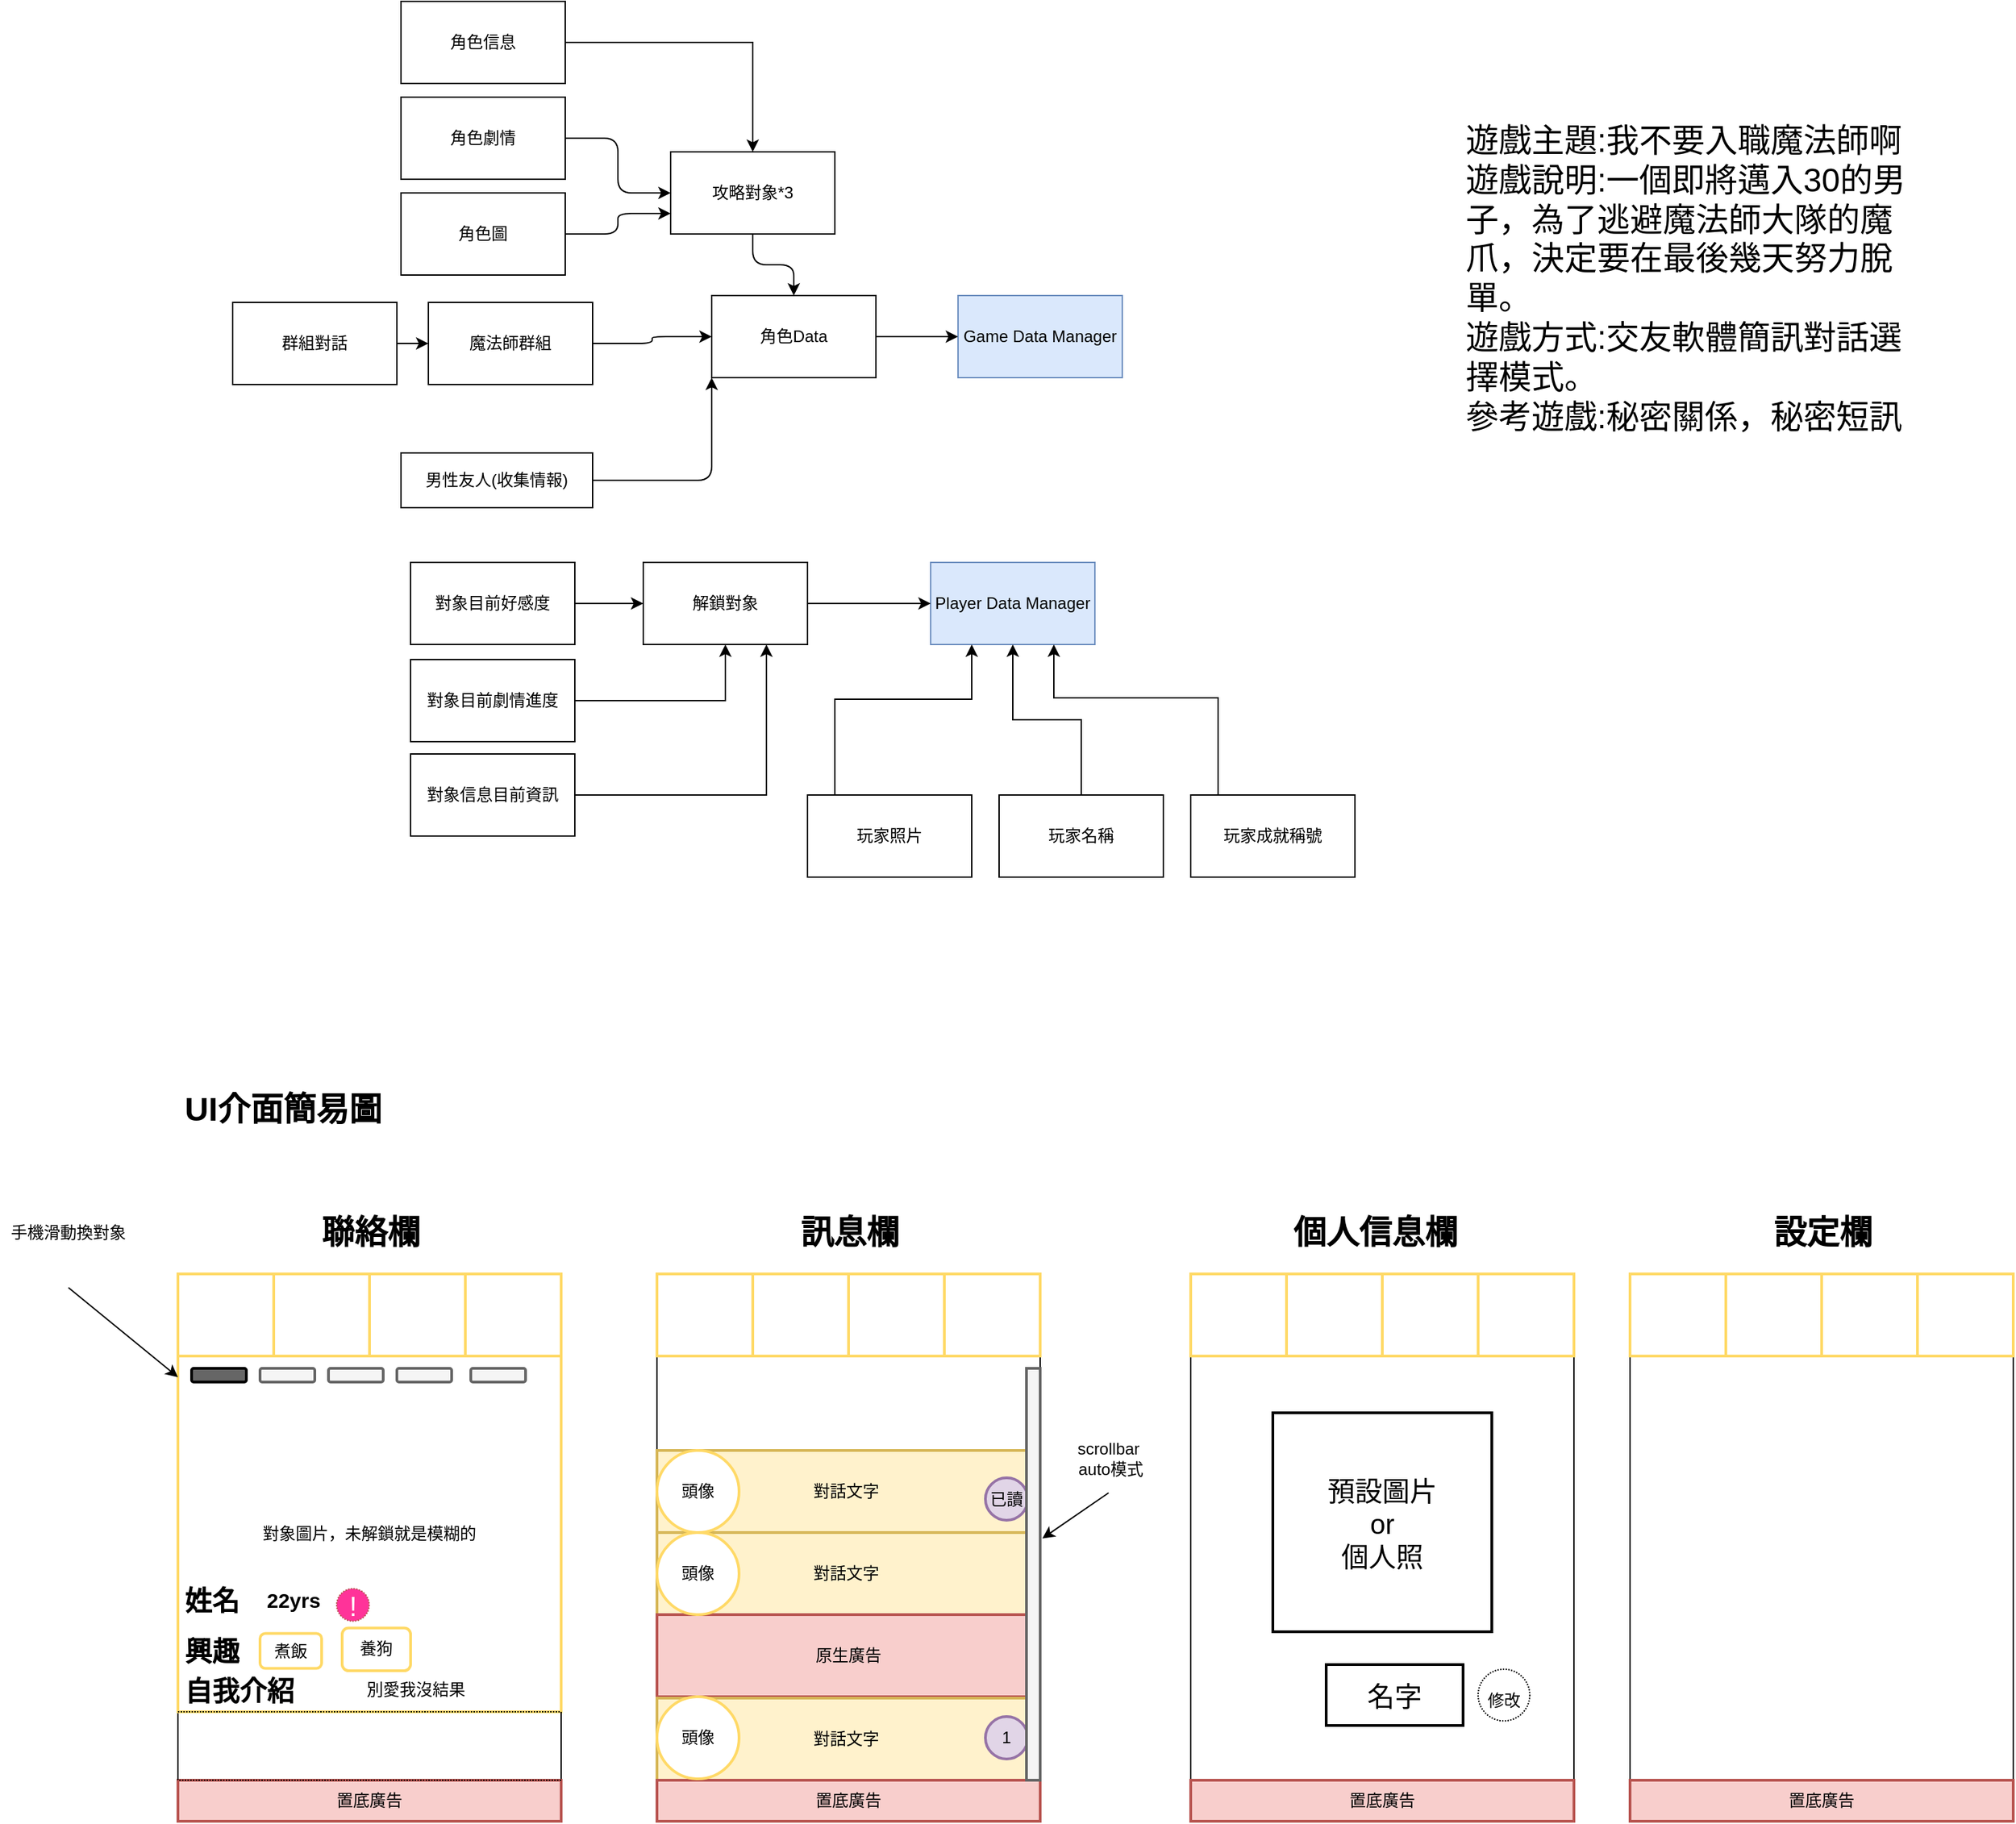 <mxfile version="13.7.7" type="github">
  <diagram id="C5RBs43oDa-KdzZeNtuy" name="Page-1">
    <mxGraphModel dx="1038" dy="1749" grid="1" gridSize="10" guides="1" tooltips="1" connect="1" arrows="1" fold="1" page="1" pageScale="1" pageWidth="827" pageHeight="1169" math="0" shadow="0">
      <root>
        <mxCell id="WIyWlLk6GJQsqaUBKTNV-0" />
        <mxCell id="WIyWlLk6GJQsqaUBKTNV-1" parent="WIyWlLk6GJQsqaUBKTNV-0" />
        <mxCell id="o_hP6OhIO7ro0egOGFB4-0" value="Game Data Manager" style="rounded=0;whiteSpace=wrap;html=1;fillColor=#dae8fc;strokeColor=#6c8ebf;" parent="WIyWlLk6GJQsqaUBKTNV-1" vertex="1">
          <mxGeometry x="750" y="205" width="120" height="60" as="geometry" />
        </mxCell>
        <mxCell id="o_hP6OhIO7ro0egOGFB4-37" style="edgeStyle=orthogonalEdgeStyle;curved=0;rounded=1;sketch=0;orthogonalLoop=1;jettySize=auto;html=1;entryX=0;entryY=1;entryDx=0;entryDy=0;" parent="WIyWlLk6GJQsqaUBKTNV-1" source="o_hP6OhIO7ro0egOGFB4-10" target="o_hP6OhIO7ro0egOGFB4-24" edge="1">
          <mxGeometry relative="1" as="geometry" />
        </mxCell>
        <mxCell id="o_hP6OhIO7ro0egOGFB4-10" value="男性友人(收集情報)" style="rounded=0;whiteSpace=wrap;html=1;" parent="WIyWlLk6GJQsqaUBKTNV-1" vertex="1">
          <mxGeometry x="343" y="320" width="140" height="40" as="geometry" />
        </mxCell>
        <mxCell id="o_hP6OhIO7ro0egOGFB4-13" value="Player Data Manager" style="rounded=0;whiteSpace=wrap;html=1;fillColor=#dae8fc;strokeColor=#6c8ebf;" parent="WIyWlLk6GJQsqaUBKTNV-1" vertex="1">
          <mxGeometry x="730" y="400" width="120" height="60" as="geometry" />
        </mxCell>
        <mxCell id="o_hP6OhIO7ro0egOGFB4-39" style="edgeStyle=orthogonalEdgeStyle;curved=0;rounded=1;sketch=0;orthogonalLoop=1;jettySize=auto;html=1;entryX=0;entryY=0.5;entryDx=0;entryDy=0;" parent="WIyWlLk6GJQsqaUBKTNV-1" source="o_hP6OhIO7ro0egOGFB4-24" target="o_hP6OhIO7ro0egOGFB4-0" edge="1">
          <mxGeometry relative="1" as="geometry" />
        </mxCell>
        <mxCell id="o_hP6OhIO7ro0egOGFB4-24" value="角色Data" style="rounded=0;whiteSpace=wrap;html=1;sketch=0;" parent="WIyWlLk6GJQsqaUBKTNV-1" vertex="1">
          <mxGeometry x="570" y="205" width="120" height="60" as="geometry" />
        </mxCell>
        <mxCell id="o_hP6OhIO7ro0egOGFB4-69" value="&lt;font style=&quot;font-size: 24px&quot;&gt;遊戲主題:我不要入職魔法師啊&lt;br&gt;遊戲說明:一個即將邁入30的男子，為了逃避魔法師大隊的魔爪，決定要在最後幾天努力脫單。&lt;br&gt;遊戲方式:交友軟體簡訊對話選擇模式。&lt;br&gt;參考遊戲:秘密關係，秘密短訊&lt;br&gt;&lt;/font&gt;" style="text;html=1;strokeColor=none;fillColor=none;align=left;verticalAlign=top;whiteSpace=wrap;rounded=0;sketch=0;" parent="WIyWlLk6GJQsqaUBKTNV-1" vertex="1">
          <mxGeometry x="1119" y="71" width="330" height="380" as="geometry" />
        </mxCell>
        <mxCell id="o_hP6OhIO7ro0egOGFB4-81" style="edgeStyle=orthogonalEdgeStyle;curved=0;rounded=1;sketch=0;orthogonalLoop=1;jettySize=auto;html=1;entryX=0;entryY=0.5;entryDx=0;entryDy=0;" parent="WIyWlLk6GJQsqaUBKTNV-1" source="o_hP6OhIO7ro0egOGFB4-71" target="o_hP6OhIO7ro0egOGFB4-79" edge="1">
          <mxGeometry relative="1" as="geometry" />
        </mxCell>
        <mxCell id="o_hP6OhIO7ro0egOGFB4-71" value="角色劇情" style="rounded=0;whiteSpace=wrap;html=1;sketch=0;align=center;" parent="WIyWlLk6GJQsqaUBKTNV-1" vertex="1">
          <mxGeometry x="343" y="60" width="120" height="60" as="geometry" />
        </mxCell>
        <mxCell id="o_hP6OhIO7ro0egOGFB4-74" value="" style="edgeStyle=orthogonalEdgeStyle;curved=0;rounded=1;sketch=0;orthogonalLoop=1;jettySize=auto;html=1;" parent="WIyWlLk6GJQsqaUBKTNV-1" source="o_hP6OhIO7ro0egOGFB4-73" target="o_hP6OhIO7ro0egOGFB4-13" edge="1">
          <mxGeometry relative="1" as="geometry" />
        </mxCell>
        <mxCell id="o_hP6OhIO7ro0egOGFB4-73" value="解鎖對象" style="rounded=0;whiteSpace=wrap;html=1;sketch=0;align=center;" parent="WIyWlLk6GJQsqaUBKTNV-1" vertex="1">
          <mxGeometry x="520" y="400" width="120" height="60" as="geometry" />
        </mxCell>
        <mxCell id="o_hP6OhIO7ro0egOGFB4-82" style="edgeStyle=orthogonalEdgeStyle;curved=0;rounded=1;sketch=0;orthogonalLoop=1;jettySize=auto;html=1;entryX=0;entryY=0.75;entryDx=0;entryDy=0;" parent="WIyWlLk6GJQsqaUBKTNV-1" source="o_hP6OhIO7ro0egOGFB4-77" target="o_hP6OhIO7ro0egOGFB4-79" edge="1">
          <mxGeometry relative="1" as="geometry" />
        </mxCell>
        <mxCell id="o_hP6OhIO7ro0egOGFB4-77" value="角色圖" style="rounded=0;whiteSpace=wrap;html=1;sketch=0;align=center;" parent="WIyWlLk6GJQsqaUBKTNV-1" vertex="1">
          <mxGeometry x="343" y="130" width="120" height="60" as="geometry" />
        </mxCell>
        <mxCell id="o_hP6OhIO7ro0egOGFB4-83" style="edgeStyle=orthogonalEdgeStyle;curved=0;rounded=1;sketch=0;orthogonalLoop=1;jettySize=auto;html=1;" parent="WIyWlLk6GJQsqaUBKTNV-1" source="o_hP6OhIO7ro0egOGFB4-79" target="o_hP6OhIO7ro0egOGFB4-24" edge="1">
          <mxGeometry relative="1" as="geometry" />
        </mxCell>
        <mxCell id="o_hP6OhIO7ro0egOGFB4-79" value="攻略對象*3" style="rounded=0;whiteSpace=wrap;html=1;sketch=0;align=center;" parent="WIyWlLk6GJQsqaUBKTNV-1" vertex="1">
          <mxGeometry x="540" y="100" width="120" height="60" as="geometry" />
        </mxCell>
        <mxCell id="o_hP6OhIO7ro0egOGFB4-86" value="" style="edgeStyle=orthogonalEdgeStyle;curved=0;rounded=1;sketch=0;orthogonalLoop=1;jettySize=auto;html=1;" parent="WIyWlLk6GJQsqaUBKTNV-1" source="o_hP6OhIO7ro0egOGFB4-84" target="o_hP6OhIO7ro0egOGFB4-85" edge="1">
          <mxGeometry relative="1" as="geometry" />
        </mxCell>
        <mxCell id="o_hP6OhIO7ro0egOGFB4-84" value="群組對話" style="rounded=0;whiteSpace=wrap;html=1;sketch=0;align=center;" parent="WIyWlLk6GJQsqaUBKTNV-1" vertex="1">
          <mxGeometry x="220" y="210" width="120" height="60" as="geometry" />
        </mxCell>
        <mxCell id="o_hP6OhIO7ro0egOGFB4-87" style="edgeStyle=orthogonalEdgeStyle;curved=0;rounded=1;sketch=0;orthogonalLoop=1;jettySize=auto;html=1;" parent="WIyWlLk6GJQsqaUBKTNV-1" source="o_hP6OhIO7ro0egOGFB4-85" target="o_hP6OhIO7ro0egOGFB4-24" edge="1">
          <mxGeometry relative="1" as="geometry" />
        </mxCell>
        <mxCell id="o_hP6OhIO7ro0egOGFB4-85" value="魔法師群組" style="rounded=0;whiteSpace=wrap;html=1;sketch=0;align=center;" parent="WIyWlLk6GJQsqaUBKTNV-1" vertex="1">
          <mxGeometry x="363" y="210" width="120" height="60" as="geometry" />
        </mxCell>
        <mxCell id="mySx-vdoxIDwQuJCz_Mn-2" value="" style="edgeStyle=orthogonalEdgeStyle;rounded=0;orthogonalLoop=1;jettySize=auto;html=1;" edge="1" parent="WIyWlLk6GJQsqaUBKTNV-1" source="mySx-vdoxIDwQuJCz_Mn-1" target="o_hP6OhIO7ro0egOGFB4-73">
          <mxGeometry relative="1" as="geometry" />
        </mxCell>
        <mxCell id="mySx-vdoxIDwQuJCz_Mn-1" value="對象目前好感度" style="rounded=0;whiteSpace=wrap;html=1;" vertex="1" parent="WIyWlLk6GJQsqaUBKTNV-1">
          <mxGeometry x="350" y="400" width="120" height="60" as="geometry" />
        </mxCell>
        <mxCell id="mySx-vdoxIDwQuJCz_Mn-5" style="edgeStyle=orthogonalEdgeStyle;rounded=0;orthogonalLoop=1;jettySize=auto;html=1;" edge="1" parent="WIyWlLk6GJQsqaUBKTNV-1" source="mySx-vdoxIDwQuJCz_Mn-3" target="o_hP6OhIO7ro0egOGFB4-73">
          <mxGeometry relative="1" as="geometry" />
        </mxCell>
        <mxCell id="mySx-vdoxIDwQuJCz_Mn-3" value="對象目前劇情進度" style="rounded=0;whiteSpace=wrap;html=1;" vertex="1" parent="WIyWlLk6GJQsqaUBKTNV-1">
          <mxGeometry x="350" y="471" width="120" height="60" as="geometry" />
        </mxCell>
        <mxCell id="mySx-vdoxIDwQuJCz_Mn-8" value="" style="edgeStyle=orthogonalEdgeStyle;rounded=0;orthogonalLoop=1;jettySize=auto;html=1;" edge="1" parent="WIyWlLk6GJQsqaUBKTNV-1" source="mySx-vdoxIDwQuJCz_Mn-7" target="o_hP6OhIO7ro0egOGFB4-13">
          <mxGeometry relative="1" as="geometry" />
        </mxCell>
        <mxCell id="mySx-vdoxIDwQuJCz_Mn-7" value="玩家名稱" style="rounded=0;whiteSpace=wrap;html=1;" vertex="1" parent="WIyWlLk6GJQsqaUBKTNV-1">
          <mxGeometry x="780" y="570" width="120" height="60" as="geometry" />
        </mxCell>
        <mxCell id="mySx-vdoxIDwQuJCz_Mn-10" style="edgeStyle=orthogonalEdgeStyle;rounded=0;orthogonalLoop=1;jettySize=auto;html=1;entryX=0.25;entryY=1;entryDx=0;entryDy=0;" edge="1" parent="WIyWlLk6GJQsqaUBKTNV-1" source="mySx-vdoxIDwQuJCz_Mn-9" target="o_hP6OhIO7ro0egOGFB4-13">
          <mxGeometry relative="1" as="geometry">
            <Array as="points">
              <mxPoint x="660" y="500" />
              <mxPoint x="760" y="500" />
            </Array>
          </mxGeometry>
        </mxCell>
        <mxCell id="mySx-vdoxIDwQuJCz_Mn-9" value="玩家照片" style="rounded=0;whiteSpace=wrap;html=1;" vertex="1" parent="WIyWlLk6GJQsqaUBKTNV-1">
          <mxGeometry x="640" y="570" width="120" height="60" as="geometry" />
        </mxCell>
        <mxCell id="mySx-vdoxIDwQuJCz_Mn-12" style="edgeStyle=orthogonalEdgeStyle;rounded=0;orthogonalLoop=1;jettySize=auto;html=1;entryX=0.75;entryY=1;entryDx=0;entryDy=0;" edge="1" parent="WIyWlLk6GJQsqaUBKTNV-1" source="mySx-vdoxIDwQuJCz_Mn-11" target="o_hP6OhIO7ro0egOGFB4-13">
          <mxGeometry relative="1" as="geometry">
            <Array as="points">
              <mxPoint x="940" y="499" />
              <mxPoint x="820" y="499" />
            </Array>
          </mxGeometry>
        </mxCell>
        <mxCell id="mySx-vdoxIDwQuJCz_Mn-11" value="玩家成就稱號" style="rounded=0;whiteSpace=wrap;html=1;" vertex="1" parent="WIyWlLk6GJQsqaUBKTNV-1">
          <mxGeometry x="920" y="570" width="120" height="60" as="geometry" />
        </mxCell>
        <mxCell id="mySx-vdoxIDwQuJCz_Mn-15" style="edgeStyle=orthogonalEdgeStyle;rounded=0;orthogonalLoop=1;jettySize=auto;html=1;entryX=0.75;entryY=1;entryDx=0;entryDy=0;" edge="1" parent="WIyWlLk6GJQsqaUBKTNV-1" source="mySx-vdoxIDwQuJCz_Mn-14" target="o_hP6OhIO7ro0egOGFB4-73">
          <mxGeometry relative="1" as="geometry" />
        </mxCell>
        <mxCell id="mySx-vdoxIDwQuJCz_Mn-14" value="對象信息目前資訊" style="rounded=0;whiteSpace=wrap;html=1;" vertex="1" parent="WIyWlLk6GJQsqaUBKTNV-1">
          <mxGeometry x="350" y="540" width="120" height="60" as="geometry" />
        </mxCell>
        <mxCell id="mySx-vdoxIDwQuJCz_Mn-17" style="edgeStyle=orthogonalEdgeStyle;rounded=0;orthogonalLoop=1;jettySize=auto;html=1;exitX=1;exitY=0.5;exitDx=0;exitDy=0;entryX=0.5;entryY=0;entryDx=0;entryDy=0;" edge="1" parent="WIyWlLk6GJQsqaUBKTNV-1" source="mySx-vdoxIDwQuJCz_Mn-16" target="o_hP6OhIO7ro0egOGFB4-79">
          <mxGeometry relative="1" as="geometry" />
        </mxCell>
        <mxCell id="mySx-vdoxIDwQuJCz_Mn-16" value="角色信息" style="rounded=0;whiteSpace=wrap;html=1;" vertex="1" parent="WIyWlLk6GJQsqaUBKTNV-1">
          <mxGeometry x="343" y="-10" width="120" height="60" as="geometry" />
        </mxCell>
        <mxCell id="mySx-vdoxIDwQuJCz_Mn-19" value="" style="rounded=0;whiteSpace=wrap;html=1;" vertex="1" parent="WIyWlLk6GJQsqaUBKTNV-1">
          <mxGeometry x="180" y="920" width="280" height="400" as="geometry" />
        </mxCell>
        <mxCell id="mySx-vdoxIDwQuJCz_Mn-20" value="&lt;h1&gt;UI介面簡易圖&lt;/h1&gt;" style="text;html=1;strokeColor=none;fillColor=none;spacing=5;spacingTop=-20;whiteSpace=wrap;overflow=hidden;rounded=0;" vertex="1" parent="WIyWlLk6GJQsqaUBKTNV-1">
          <mxGeometry x="180" y="780" width="190" height="120" as="geometry" />
        </mxCell>
        <mxCell id="mySx-vdoxIDwQuJCz_Mn-21" value="&lt;h1&gt;聯絡欄&lt;/h1&gt;" style="text;html=1;strokeColor=none;fillColor=none;spacing=5;spacingTop=-20;whiteSpace=wrap;overflow=hidden;rounded=0;" vertex="1" parent="WIyWlLk6GJQsqaUBKTNV-1">
          <mxGeometry x="280" y="870" width="80" height="40" as="geometry" />
        </mxCell>
        <mxCell id="mySx-vdoxIDwQuJCz_Mn-22" value="&lt;h1&gt;訊息欄&lt;/h1&gt;" style="text;html=1;strokeColor=none;fillColor=none;spacing=5;spacingTop=-20;whiteSpace=wrap;overflow=hidden;rounded=0;" vertex="1" parent="WIyWlLk6GJQsqaUBKTNV-1">
          <mxGeometry x="630" y="870" width="80" height="40" as="geometry" />
        </mxCell>
        <mxCell id="mySx-vdoxIDwQuJCz_Mn-23" value="" style="rounded=0;whiteSpace=wrap;html=1;" vertex="1" parent="WIyWlLk6GJQsqaUBKTNV-1">
          <mxGeometry x="530" y="920" width="280" height="400" as="geometry" />
        </mxCell>
        <mxCell id="mySx-vdoxIDwQuJCz_Mn-26" value="&lt;span&gt;對話文字&amp;nbsp;&lt;/span&gt;" style="rounded=0;whiteSpace=wrap;html=1;fillColor=#fff2cc;strokeColor=#d6b656;strokeWidth=2;" vertex="1" parent="WIyWlLk6GJQsqaUBKTNV-1">
          <mxGeometry x="530" y="1049" width="280" height="60" as="geometry" />
        </mxCell>
        <mxCell id="mySx-vdoxIDwQuJCz_Mn-27" value="對話文字&amp;nbsp;" style="rounded=0;whiteSpace=wrap;html=1;fillColor=#fff2cc;strokeColor=#d6b656;strokeWidth=2;" vertex="1" parent="WIyWlLk6GJQsqaUBKTNV-1">
          <mxGeometry x="530" y="1109" width="280" height="60" as="geometry" />
        </mxCell>
        <mxCell id="mySx-vdoxIDwQuJCz_Mn-28" value="原生廣告" style="rounded=0;whiteSpace=wrap;html=1;fillColor=#f8cecc;strokeColor=#b85450;strokeWidth=2;" vertex="1" parent="WIyWlLk6GJQsqaUBKTNV-1">
          <mxGeometry x="530" y="1169" width="280" height="60" as="geometry" />
        </mxCell>
        <mxCell id="mySx-vdoxIDwQuJCz_Mn-29" value="&lt;span&gt;對話文字&amp;nbsp;&lt;/span&gt;" style="rounded=0;whiteSpace=wrap;html=1;fillColor=#fff2cc;strokeColor=#d6b656;strokeWidth=2;" vertex="1" parent="WIyWlLk6GJQsqaUBKTNV-1">
          <mxGeometry x="530" y="1230" width="280" height="60" as="geometry" />
        </mxCell>
        <mxCell id="mySx-vdoxIDwQuJCz_Mn-30" value="置底廣告" style="rounded=0;whiteSpace=wrap;html=1;strokeColor=#b85450;strokeWidth=2;fillColor=#f8cecc;" vertex="1" parent="WIyWlLk6GJQsqaUBKTNV-1">
          <mxGeometry x="530" y="1290" width="280" height="30" as="geometry" />
        </mxCell>
        <mxCell id="mySx-vdoxIDwQuJCz_Mn-31" value="置底廣告" style="rounded=0;whiteSpace=wrap;html=1;strokeColor=#b85450;strokeWidth=2;fillColor=#f8cecc;" vertex="1" parent="WIyWlLk6GJQsqaUBKTNV-1">
          <mxGeometry x="180" y="1290" width="280" height="30" as="geometry" />
        </mxCell>
        <mxCell id="mySx-vdoxIDwQuJCz_Mn-33" value="頭像" style="ellipse;whiteSpace=wrap;html=1;aspect=fixed;strokeColor=#FFD966;strokeWidth=2;" vertex="1" parent="WIyWlLk6GJQsqaUBKTNV-1">
          <mxGeometry x="530" y="1049" width="60" height="60" as="geometry" />
        </mxCell>
        <mxCell id="mySx-vdoxIDwQuJCz_Mn-34" value="頭像" style="ellipse;whiteSpace=wrap;html=1;aspect=fixed;strokeColor=#FFD966;strokeWidth=2;" vertex="1" parent="WIyWlLk6GJQsqaUBKTNV-1">
          <mxGeometry x="530" y="1109" width="60" height="60" as="geometry" />
        </mxCell>
        <mxCell id="mySx-vdoxIDwQuJCz_Mn-35" value="頭像" style="ellipse;whiteSpace=wrap;html=1;aspect=fixed;strokeColor=#FFD966;strokeWidth=2;" vertex="1" parent="WIyWlLk6GJQsqaUBKTNV-1">
          <mxGeometry x="530" y="1229" width="60" height="60" as="geometry" />
        </mxCell>
        <mxCell id="mySx-vdoxIDwQuJCz_Mn-36" value="1" style="ellipse;whiteSpace=wrap;html=1;aspect=fixed;strokeColor=#9673a6;strokeWidth=2;fillColor=#e1d5e7;" vertex="1" parent="WIyWlLk6GJQsqaUBKTNV-1">
          <mxGeometry x="770" y="1243.5" width="31" height="31" as="geometry" />
        </mxCell>
        <mxCell id="mySx-vdoxIDwQuJCz_Mn-37" value="已讀" style="ellipse;whiteSpace=wrap;html=1;aspect=fixed;strokeColor=#9673a6;strokeWidth=2;fillColor=#e1d5e7;" vertex="1" parent="WIyWlLk6GJQsqaUBKTNV-1">
          <mxGeometry x="770" y="1069" width="31" height="31" as="geometry" />
        </mxCell>
        <mxCell id="mySx-vdoxIDwQuJCz_Mn-39" value="" style="rounded=0;whiteSpace=wrap;html=1;strokeColor=#666666;strokeWidth=2;fillColor=#f5f5f5;fontColor=#333333;" vertex="1" parent="WIyWlLk6GJQsqaUBKTNV-1">
          <mxGeometry x="800" y="989" width="10" height="301" as="geometry" />
        </mxCell>
        <mxCell id="mySx-vdoxIDwQuJCz_Mn-40" value="" style="endArrow=classic;html=1;entryX=1.16;entryY=0.413;entryDx=0;entryDy=0;entryPerimeter=0;exitX=0.5;exitY=1;exitDx=0;exitDy=0;" edge="1" parent="WIyWlLk6GJQsqaUBKTNV-1" source="mySx-vdoxIDwQuJCz_Mn-41" target="mySx-vdoxIDwQuJCz_Mn-39">
          <mxGeometry width="50" height="50" relative="1" as="geometry">
            <mxPoint x="890" y="1060" as="sourcePoint" />
            <mxPoint x="630" y="1100" as="targetPoint" />
          </mxGeometry>
        </mxCell>
        <mxCell id="mySx-vdoxIDwQuJCz_Mn-41" value="scrollbar&lt;br&gt;&amp;nbsp;auto模式" style="text;html=1;strokeColor=none;fillColor=none;align=center;verticalAlign=middle;whiteSpace=wrap;rounded=0;" vertex="1" parent="WIyWlLk6GJQsqaUBKTNV-1">
          <mxGeometry x="810" y="1030" width="100" height="50" as="geometry" />
        </mxCell>
        <mxCell id="mySx-vdoxIDwQuJCz_Mn-43" value="" style="rounded=0;whiteSpace=wrap;html=1;" vertex="1" parent="WIyWlLk6GJQsqaUBKTNV-1">
          <mxGeometry x="1241" y="920" width="280" height="400" as="geometry" />
        </mxCell>
        <mxCell id="mySx-vdoxIDwQuJCz_Mn-44" value="&lt;h1&gt;設定欄&lt;/h1&gt;" style="text;html=1;strokeColor=none;fillColor=none;spacing=5;spacingTop=-20;whiteSpace=wrap;overflow=hidden;rounded=0;" vertex="1" parent="WIyWlLk6GJQsqaUBKTNV-1">
          <mxGeometry x="1341" y="870" width="80" height="40" as="geometry" />
        </mxCell>
        <mxCell id="mySx-vdoxIDwQuJCz_Mn-45" value="置底廣告" style="rounded=0;whiteSpace=wrap;html=1;strokeColor=#b85450;strokeWidth=2;fillColor=#f8cecc;" vertex="1" parent="WIyWlLk6GJQsqaUBKTNV-1">
          <mxGeometry x="1241" y="1290" width="280" height="30" as="geometry" />
        </mxCell>
        <mxCell id="mySx-vdoxIDwQuJCz_Mn-46" value="" style="rounded=0;whiteSpace=wrap;html=1;strokeColor=#FFD966;strokeWidth=2;" vertex="1" parent="WIyWlLk6GJQsqaUBKTNV-1">
          <mxGeometry x="530" y="920" width="280" height="60" as="geometry" />
        </mxCell>
        <mxCell id="mySx-vdoxIDwQuJCz_Mn-48" value="對象圖片，未解鎖就是模糊的" style="rounded=0;whiteSpace=wrap;html=1;strokeColor=#FFD966;strokeWidth=2;" vertex="1" parent="WIyWlLk6GJQsqaUBKTNV-1">
          <mxGeometry x="180" y="980" width="280" height="260" as="geometry" />
        </mxCell>
        <mxCell id="mySx-vdoxIDwQuJCz_Mn-64" value="" style="group" vertex="1" connectable="0" parent="WIyWlLk6GJQsqaUBKTNV-1">
          <mxGeometry x="1241" y="920" width="280" height="60" as="geometry" />
        </mxCell>
        <mxCell id="mySx-vdoxIDwQuJCz_Mn-60" value="" style="rounded=0;whiteSpace=wrap;html=1;strokeColor=#FFD966;strokeWidth=2;" vertex="1" parent="mySx-vdoxIDwQuJCz_Mn-64">
          <mxGeometry width="70" height="60" as="geometry" />
        </mxCell>
        <mxCell id="mySx-vdoxIDwQuJCz_Mn-61" value="" style="rounded=0;whiteSpace=wrap;html=1;strokeColor=#FFD966;strokeWidth=2;" vertex="1" parent="mySx-vdoxIDwQuJCz_Mn-64">
          <mxGeometry x="70" width="70" height="60" as="geometry" />
        </mxCell>
        <mxCell id="mySx-vdoxIDwQuJCz_Mn-62" value="" style="rounded=0;whiteSpace=wrap;html=1;strokeColor=#FFD966;strokeWidth=2;" vertex="1" parent="mySx-vdoxIDwQuJCz_Mn-64">
          <mxGeometry x="140" width="70" height="60" as="geometry" />
        </mxCell>
        <mxCell id="mySx-vdoxIDwQuJCz_Mn-63" value="" style="rounded=0;whiteSpace=wrap;html=1;strokeColor=#FFD966;strokeWidth=2;" vertex="1" parent="mySx-vdoxIDwQuJCz_Mn-64">
          <mxGeometry x="210" width="70" height="60" as="geometry" />
        </mxCell>
        <mxCell id="mySx-vdoxIDwQuJCz_Mn-65" value="" style="group" vertex="1" connectable="0" parent="WIyWlLk6GJQsqaUBKTNV-1">
          <mxGeometry x="180" y="920" width="280" height="60" as="geometry" />
        </mxCell>
        <mxCell id="mySx-vdoxIDwQuJCz_Mn-56" value="" style="rounded=0;whiteSpace=wrap;html=1;strokeColor=#FFD966;strokeWidth=2;" vertex="1" parent="mySx-vdoxIDwQuJCz_Mn-65">
          <mxGeometry width="70" height="60" as="geometry" />
        </mxCell>
        <mxCell id="mySx-vdoxIDwQuJCz_Mn-57" value="" style="rounded=0;whiteSpace=wrap;html=1;strokeColor=#FFD966;strokeWidth=2;" vertex="1" parent="mySx-vdoxIDwQuJCz_Mn-65">
          <mxGeometry x="70" width="70" height="60" as="geometry" />
        </mxCell>
        <mxCell id="mySx-vdoxIDwQuJCz_Mn-58" value="" style="rounded=0;whiteSpace=wrap;html=1;strokeColor=#FFD966;strokeWidth=2;" vertex="1" parent="mySx-vdoxIDwQuJCz_Mn-65">
          <mxGeometry x="140" width="70" height="60" as="geometry" />
        </mxCell>
        <mxCell id="mySx-vdoxIDwQuJCz_Mn-59" value="" style="rounded=0;whiteSpace=wrap;html=1;strokeColor=#FFD966;strokeWidth=2;" vertex="1" parent="mySx-vdoxIDwQuJCz_Mn-65">
          <mxGeometry x="210" width="70" height="60" as="geometry" />
        </mxCell>
        <mxCell id="mySx-vdoxIDwQuJCz_Mn-66" value="" style="group" vertex="1" connectable="0" parent="WIyWlLk6GJQsqaUBKTNV-1">
          <mxGeometry x="530" y="920" width="280" height="60" as="geometry" />
        </mxCell>
        <mxCell id="mySx-vdoxIDwQuJCz_Mn-67" value="" style="rounded=0;whiteSpace=wrap;html=1;strokeColor=#FFD966;strokeWidth=2;" vertex="1" parent="mySx-vdoxIDwQuJCz_Mn-66">
          <mxGeometry width="70" height="60" as="geometry" />
        </mxCell>
        <mxCell id="mySx-vdoxIDwQuJCz_Mn-68" value="" style="rounded=0;whiteSpace=wrap;html=1;strokeColor=#FFD966;strokeWidth=2;" vertex="1" parent="mySx-vdoxIDwQuJCz_Mn-66">
          <mxGeometry x="70" width="70" height="60" as="geometry" />
        </mxCell>
        <mxCell id="mySx-vdoxIDwQuJCz_Mn-69" value="" style="rounded=0;whiteSpace=wrap;html=1;strokeColor=#FFD966;strokeWidth=2;" vertex="1" parent="mySx-vdoxIDwQuJCz_Mn-66">
          <mxGeometry x="140" width="70" height="60" as="geometry" />
        </mxCell>
        <mxCell id="mySx-vdoxIDwQuJCz_Mn-70" value="" style="rounded=0;whiteSpace=wrap;html=1;strokeColor=#FFD966;strokeWidth=2;" vertex="1" parent="mySx-vdoxIDwQuJCz_Mn-66">
          <mxGeometry x="210" width="70" height="60" as="geometry" />
        </mxCell>
        <mxCell id="mySx-vdoxIDwQuJCz_Mn-71" value="" style="rounded=0;whiteSpace=wrap;html=1;" vertex="1" parent="WIyWlLk6GJQsqaUBKTNV-1">
          <mxGeometry x="920" y="920" width="280" height="400" as="geometry" />
        </mxCell>
        <mxCell id="mySx-vdoxIDwQuJCz_Mn-72" value="&lt;h1&gt;個人信息欄&lt;/h1&gt;" style="text;html=1;strokeColor=none;fillColor=none;spacing=5;spacingTop=-20;whiteSpace=wrap;overflow=hidden;rounded=0;" vertex="1" parent="WIyWlLk6GJQsqaUBKTNV-1">
          <mxGeometry x="990" y="870" width="140" height="40" as="geometry" />
        </mxCell>
        <mxCell id="mySx-vdoxIDwQuJCz_Mn-73" value="置底廣告" style="rounded=0;whiteSpace=wrap;html=1;strokeColor=#b85450;strokeWidth=2;fillColor=#f8cecc;" vertex="1" parent="WIyWlLk6GJQsqaUBKTNV-1">
          <mxGeometry x="920" y="1290" width="280" height="30" as="geometry" />
        </mxCell>
        <mxCell id="mySx-vdoxIDwQuJCz_Mn-74" value="" style="group" vertex="1" connectable="0" parent="WIyWlLk6GJQsqaUBKTNV-1">
          <mxGeometry x="920" y="920" width="280" height="60" as="geometry" />
        </mxCell>
        <mxCell id="mySx-vdoxIDwQuJCz_Mn-75" value="" style="rounded=0;whiteSpace=wrap;html=1;strokeColor=#FFD966;strokeWidth=2;" vertex="1" parent="mySx-vdoxIDwQuJCz_Mn-74">
          <mxGeometry width="70" height="60" as="geometry" />
        </mxCell>
        <mxCell id="mySx-vdoxIDwQuJCz_Mn-76" value="" style="rounded=0;whiteSpace=wrap;html=1;strokeColor=#FFD966;strokeWidth=2;" vertex="1" parent="mySx-vdoxIDwQuJCz_Mn-74">
          <mxGeometry x="70" width="70" height="60" as="geometry" />
        </mxCell>
        <mxCell id="mySx-vdoxIDwQuJCz_Mn-77" value="" style="rounded=0;whiteSpace=wrap;html=1;strokeColor=#FFD966;strokeWidth=2;" vertex="1" parent="mySx-vdoxIDwQuJCz_Mn-74">
          <mxGeometry x="140" width="70" height="60" as="geometry" />
        </mxCell>
        <mxCell id="mySx-vdoxIDwQuJCz_Mn-78" value="" style="rounded=0;whiteSpace=wrap;html=1;strokeColor=#FFD966;strokeWidth=2;" vertex="1" parent="mySx-vdoxIDwQuJCz_Mn-74">
          <mxGeometry x="210" width="70" height="60" as="geometry" />
        </mxCell>
        <mxCell id="mySx-vdoxIDwQuJCz_Mn-79" value="&lt;h1 style=&quot;font-size: 20px;&quot;&gt;姓名&lt;/h1&gt;" style="text;html=1;strokeColor=none;fillColor=none;spacing=5;spacingTop=-20;whiteSpace=wrap;overflow=hidden;rounded=0;fontSize=20;" vertex="1" parent="WIyWlLk6GJQsqaUBKTNV-1">
          <mxGeometry x="180" y="1143.75" width="50" height="30" as="geometry" />
        </mxCell>
        <mxCell id="mySx-vdoxIDwQuJCz_Mn-80" value="&lt;h1&gt;&lt;font style=&quot;font-size: 15px&quot;&gt;22yrs&lt;/font&gt;&lt;/h1&gt;" style="text;html=1;strokeColor=none;fillColor=none;spacing=5;spacingTop=-20;whiteSpace=wrap;overflow=hidden;rounded=0;" vertex="1" parent="WIyWlLk6GJQsqaUBKTNV-1">
          <mxGeometry x="240" y="1136" width="60" height="45.5" as="geometry" />
        </mxCell>
        <mxCell id="mySx-vdoxIDwQuJCz_Mn-82" value="煮飯" style="rounded=1;whiteSpace=wrap;html=1;strokeColor=#FFD966;strokeWidth=2;" vertex="1" parent="WIyWlLk6GJQsqaUBKTNV-1">
          <mxGeometry x="240" y="1182.75" width="45" height="25.5" as="geometry" />
        </mxCell>
        <mxCell id="mySx-vdoxIDwQuJCz_Mn-83" value="養狗" style="rounded=1;whiteSpace=wrap;html=1;strokeColor=#FFD966;strokeWidth=2;" vertex="1" parent="WIyWlLk6GJQsqaUBKTNV-1">
          <mxGeometry x="300" y="1178.75" width="50" height="31.25" as="geometry" />
        </mxCell>
        <mxCell id="mySx-vdoxIDwQuJCz_Mn-84" value="&lt;h1 style=&quot;font-size: 20px;&quot;&gt;興趣&lt;/h1&gt;" style="text;html=1;strokeColor=none;fillColor=none;spacing=5;spacingTop=-20;whiteSpace=wrap;overflow=hidden;rounded=0;fontSize=20;" vertex="1" parent="WIyWlLk6GJQsqaUBKTNV-1">
          <mxGeometry x="180" y="1181" width="50" height="24.5" as="geometry" />
        </mxCell>
        <mxCell id="mySx-vdoxIDwQuJCz_Mn-86" value="" style="rounded=1;whiteSpace=wrap;html=1;strokeWidth=2;fontColor=#333333;fillColor=#666666;" vertex="1" parent="WIyWlLk6GJQsqaUBKTNV-1">
          <mxGeometry x="190" y="989" width="40" height="10" as="geometry" />
        </mxCell>
        <mxCell id="mySx-vdoxIDwQuJCz_Mn-87" value="" style="rounded=1;whiteSpace=wrap;html=1;strokeColor=#666666;strokeWidth=2;fillColor=#f5f5f5;fontColor=#333333;" vertex="1" parent="WIyWlLk6GJQsqaUBKTNV-1">
          <mxGeometry x="240" y="989" width="40" height="10" as="geometry" />
        </mxCell>
        <mxCell id="mySx-vdoxIDwQuJCz_Mn-88" value="" style="rounded=1;whiteSpace=wrap;html=1;strokeColor=#666666;strokeWidth=2;fillColor=#f5f5f5;fontColor=#333333;" vertex="1" parent="WIyWlLk6GJQsqaUBKTNV-1">
          <mxGeometry x="290" y="989" width="40" height="10" as="geometry" />
        </mxCell>
        <mxCell id="mySx-vdoxIDwQuJCz_Mn-89" value="" style="rounded=1;whiteSpace=wrap;html=1;strokeColor=#666666;strokeWidth=2;fillColor=#f5f5f5;fontColor=#333333;" vertex="1" parent="WIyWlLk6GJQsqaUBKTNV-1">
          <mxGeometry x="340" y="989" width="40" height="10" as="geometry" />
        </mxCell>
        <mxCell id="mySx-vdoxIDwQuJCz_Mn-90" value="" style="rounded=1;whiteSpace=wrap;html=1;strokeColor=#666666;strokeWidth=2;fillColor=#f5f5f5;fontColor=#333333;" vertex="1" parent="WIyWlLk6GJQsqaUBKTNV-1">
          <mxGeometry x="394" y="989" width="40" height="10" as="geometry" />
        </mxCell>
        <mxCell id="mySx-vdoxIDwQuJCz_Mn-94" value="" style="endArrow=classic;html=1;" edge="1" parent="WIyWlLk6GJQsqaUBKTNV-1" target="mySx-vdoxIDwQuJCz_Mn-48">
          <mxGeometry width="50" height="50" relative="1" as="geometry">
            <mxPoint x="100" y="930" as="sourcePoint" />
            <mxPoint x="170" y="1020" as="targetPoint" />
          </mxGeometry>
        </mxCell>
        <mxCell id="mySx-vdoxIDwQuJCz_Mn-95" value="手機滑動換對象" style="text;html=1;strokeColor=none;fillColor=none;align=center;verticalAlign=middle;whiteSpace=wrap;rounded=0;" vertex="1" parent="WIyWlLk6GJQsqaUBKTNV-1">
          <mxGeometry x="50" y="860" width="100" height="60" as="geometry" />
        </mxCell>
        <mxCell id="mySx-vdoxIDwQuJCz_Mn-96" value="&lt;h1 style=&quot;font-size: 20px&quot;&gt;自我介紹&lt;/h1&gt;" style="text;html=1;strokeColor=none;fillColor=none;spacing=5;spacingTop=-20;whiteSpace=wrap;overflow=hidden;rounded=0;" vertex="1" parent="WIyWlLk6GJQsqaUBKTNV-1">
          <mxGeometry x="180" y="1210" width="100" height="45.5" as="geometry" />
        </mxCell>
        <mxCell id="mySx-vdoxIDwQuJCz_Mn-99" value="&lt;span style=&quot;font-size: 12px&quot;&gt;別愛我沒結果&lt;/span&gt;" style="text;html=1;strokeColor=none;fillColor=none;align=center;verticalAlign=middle;whiteSpace=wrap;rounded=0;fontSize=20;" vertex="1" parent="WIyWlLk6GJQsqaUBKTNV-1">
          <mxGeometry x="274" y="1210" width="160" height="20" as="geometry" />
        </mxCell>
        <mxCell id="mySx-vdoxIDwQuJCz_Mn-103" value="預設圖片&lt;br&gt;or&lt;br&gt;個人照" style="rounded=0;whiteSpace=wrap;html=1;strokeColor=#000000;strokeWidth=2;fillColor=none;fontSize=20;fontColor=none;" vertex="1" parent="WIyWlLk6GJQsqaUBKTNV-1">
          <mxGeometry x="980" y="1021.5" width="160" height="160" as="geometry" />
        </mxCell>
        <mxCell id="mySx-vdoxIDwQuJCz_Mn-104" value="名字" style="rounded=0;whiteSpace=wrap;html=1;strokeColor=#000000;strokeWidth=2;fillColor=none;fontSize=20;fontColor=none;" vertex="1" parent="WIyWlLk6GJQsqaUBKTNV-1">
          <mxGeometry x="1019" y="1205.5" width="100" height="44.5" as="geometry" />
        </mxCell>
        <mxCell id="mySx-vdoxIDwQuJCz_Mn-105" value="&lt;div style=&quot;text-align: justify&quot;&gt;&lt;span style=&quot;font-size: 12px&quot;&gt;修改&lt;/span&gt;&lt;/div&gt;" style="ellipse;whiteSpace=wrap;html=1;aspect=fixed;strokeWidth=1;fillColor=none;fontSize=20;fontColor=none;align=center;dashed=1;dashPattern=1 1;" vertex="1" parent="WIyWlLk6GJQsqaUBKTNV-1">
          <mxGeometry x="1130" y="1208.88" width="37.75" height="37.75" as="geometry" />
        </mxCell>
        <mxCell id="mySx-vdoxIDwQuJCz_Mn-106" value="&lt;font style=&quot;font-size: 20px&quot; color=&quot;#ffffff&quot;&gt;!&lt;/font&gt;" style="ellipse;whiteSpace=wrap;html=1;aspect=fixed;dashed=1;dashPattern=1 1;strokeColor=#b85450;strokeWidth=1;fontSize=20;fillColor=#FF3399;" vertex="1" parent="WIyWlLk6GJQsqaUBKTNV-1">
          <mxGeometry x="296" y="1150" width="23.75" height="23.75" as="geometry" />
        </mxCell>
        <mxCell id="mySx-vdoxIDwQuJCz_Mn-107" value="" style="rounded=0;whiteSpace=wrap;html=1;dashed=1;dashPattern=1 1;strokeColor=#000000;strokeWidth=1;fontSize=20;fontColor=none;fillColor=none;" vertex="1" parent="WIyWlLk6GJQsqaUBKTNV-1">
          <mxGeometry x="180" y="1240" width="280" height="50" as="geometry" />
        </mxCell>
      </root>
    </mxGraphModel>
  </diagram>
</mxfile>
